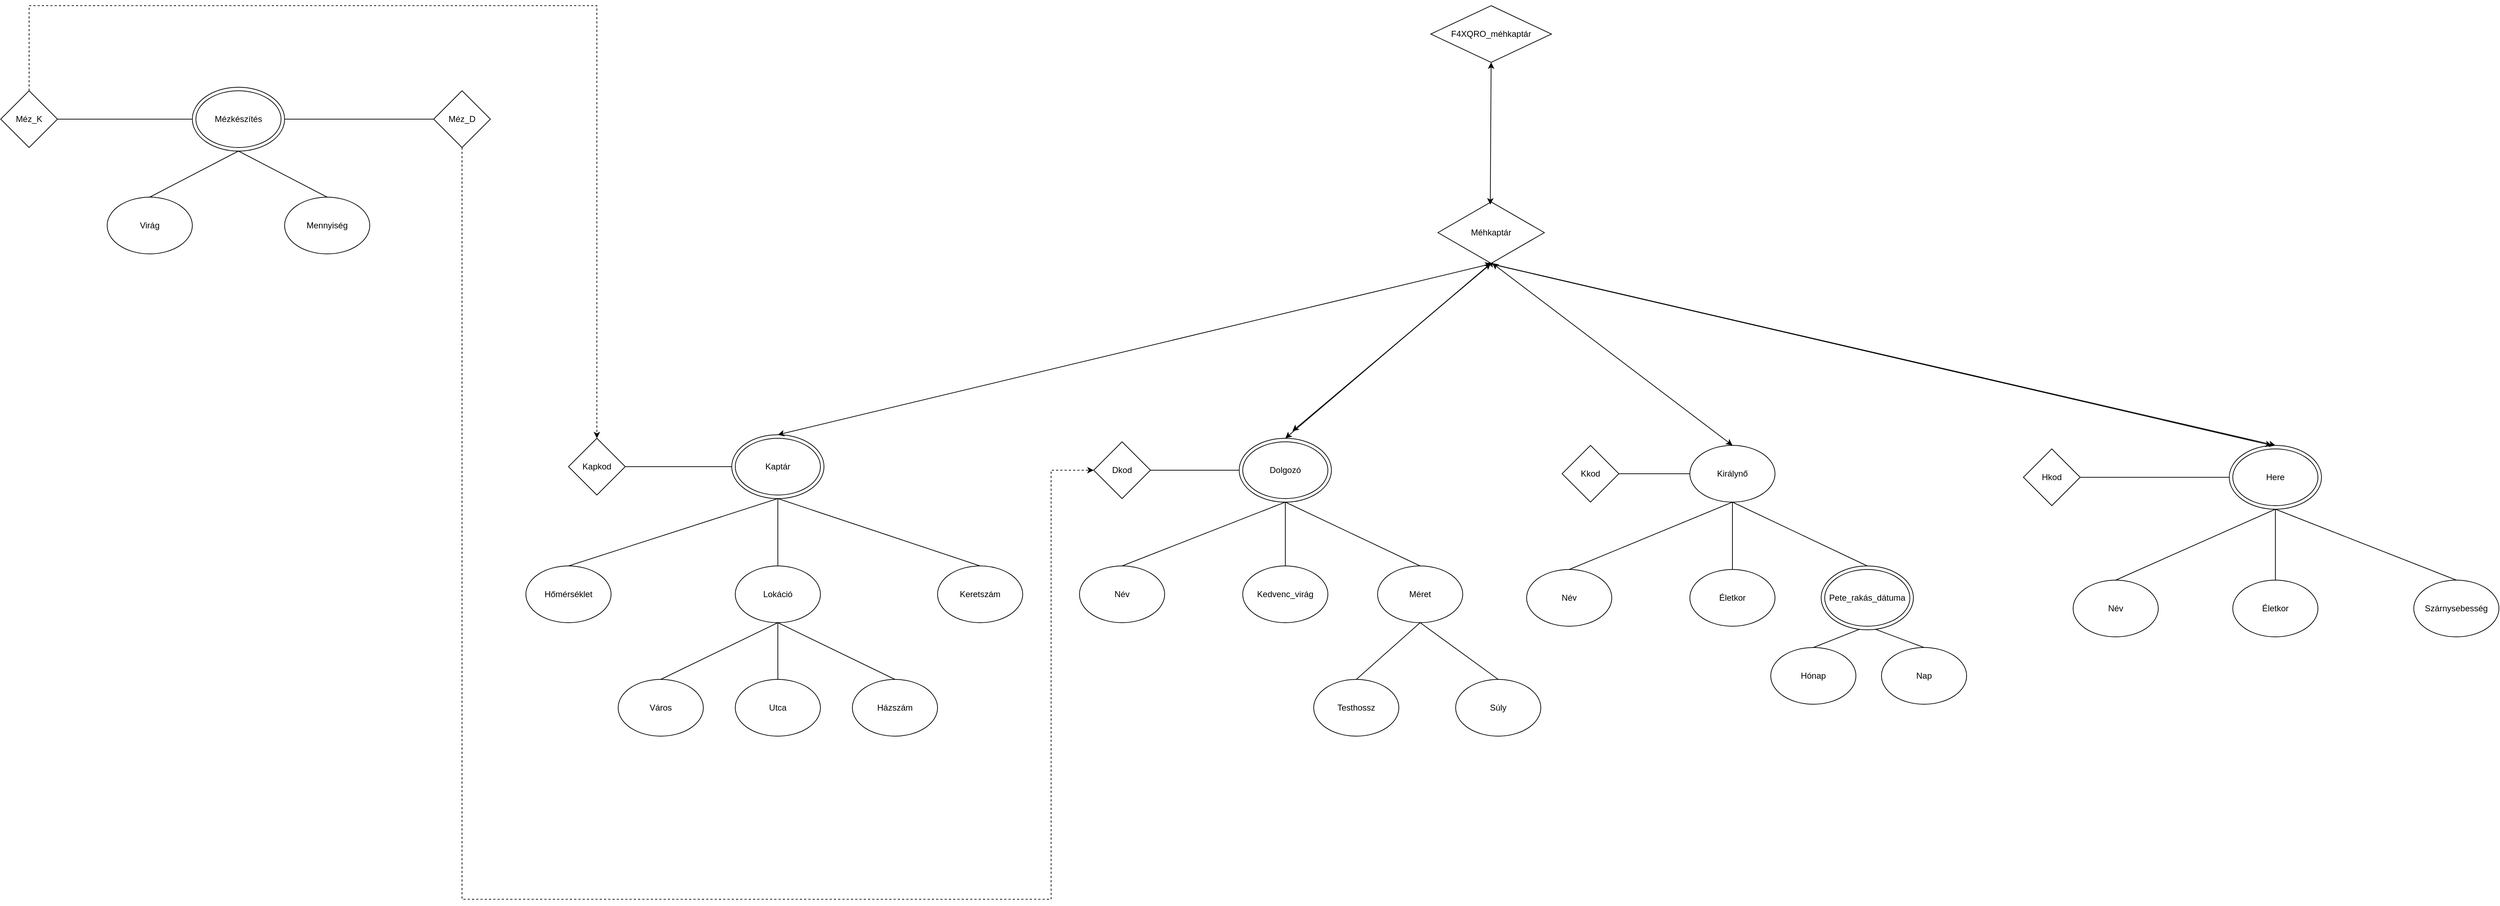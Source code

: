 <mxfile version="24.9.3">
  <diagram name="1 oldal" id="C_N6Quil9QY2W5AJagRr">
    <mxGraphModel dx="3054" dy="1401" grid="1" gridSize="10" guides="1" tooltips="1" connect="1" arrows="1" fold="1" page="1" pageScale="1" pageWidth="827" pageHeight="1169" math="0" shadow="0">
      <root>
        <mxCell id="0" />
        <mxCell id="1" parent="0" />
        <mxCell id="QBxJuJuQNlj4hiceifwO-6" value="" style="group" parent="1" vertex="1" connectable="0">
          <mxGeometry x="-265" y="460" width="130" height="90" as="geometry" />
        </mxCell>
        <mxCell id="QBxJuJuQNlj4hiceifwO-5" value="" style="ellipse;whiteSpace=wrap;html=1;" parent="QBxJuJuQNlj4hiceifwO-6" vertex="1">
          <mxGeometry width="130" height="90" as="geometry" />
        </mxCell>
        <mxCell id="QBxJuJuQNlj4hiceifwO-3" value="Dolgozó" style="ellipse;whiteSpace=wrap;html=1;" parent="QBxJuJuQNlj4hiceifwO-6" vertex="1">
          <mxGeometry x="5" y="5" width="120" height="80" as="geometry" />
        </mxCell>
        <mxCell id="QBxJuJuQNlj4hiceifwO-8" value="" style="group" parent="1" vertex="1" connectable="0">
          <mxGeometry x="1130" y="470" width="130" height="90" as="geometry" />
        </mxCell>
        <mxCell id="QBxJuJuQNlj4hiceifwO-7" value="" style="ellipse;whiteSpace=wrap;html=1;" parent="QBxJuJuQNlj4hiceifwO-8" vertex="1">
          <mxGeometry width="130" height="90" as="geometry" />
        </mxCell>
        <mxCell id="QBxJuJuQNlj4hiceifwO-4" value="Here" style="ellipse;whiteSpace=wrap;html=1;" parent="QBxJuJuQNlj4hiceifwO-8" vertex="1">
          <mxGeometry x="5" y="5" width="120" height="80" as="geometry" />
        </mxCell>
        <mxCell id="QBxJuJuQNlj4hiceifwO-30" value="Név" style="ellipse;whiteSpace=wrap;html=1;" parent="1" vertex="1">
          <mxGeometry x="910" y="660" width="120" height="80" as="geometry" />
        </mxCell>
        <mxCell id="QBxJuJuQNlj4hiceifwO-31" value="" style="endArrow=none;html=1;rounded=0;entryX=0.5;entryY=1;entryDx=0;entryDy=0;exitX=0.5;exitY=0;exitDx=0;exitDy=0;" parent="1" source="QBxJuJuQNlj4hiceifwO-30" target="QBxJuJuQNlj4hiceifwO-7" edge="1">
          <mxGeometry width="50" height="50" relative="1" as="geometry">
            <mxPoint x="890" y="700" as="sourcePoint" />
            <mxPoint x="940" y="650" as="targetPoint" />
          </mxGeometry>
        </mxCell>
        <mxCell id="QBxJuJuQNlj4hiceifwO-32" value="" style="group" parent="1" vertex="1" connectable="0">
          <mxGeometry x="140" y="470" width="620" height="505" as="geometry" />
        </mxCell>
        <mxCell id="QBxJuJuQNlj4hiceifwO-26" value="Név" style="ellipse;whiteSpace=wrap;html=1;" parent="QBxJuJuQNlj4hiceifwO-32" vertex="1">
          <mxGeometry y="175" width="120" height="80" as="geometry" />
        </mxCell>
        <mxCell id="QBxJuJuQNlj4hiceifwO-9" value="Kkod" style="rhombus;whiteSpace=wrap;html=1;" parent="QBxJuJuQNlj4hiceifwO-32" vertex="1">
          <mxGeometry x="50" width="80" height="80" as="geometry" />
        </mxCell>
        <mxCell id="QBxJuJuQNlj4hiceifwO-10" value="" style="endArrow=none;html=1;rounded=0;entryX=0;entryY=0.5;entryDx=0;entryDy=0;exitX=1;exitY=0.5;exitDx=0;exitDy=0;" parent="QBxJuJuQNlj4hiceifwO-32" source="QBxJuJuQNlj4hiceifwO-9" target="a_jaqQmFZ7FFGTuntJqy-4" edge="1">
          <mxGeometry width="50" height="50" relative="1" as="geometry">
            <mxPoint x="210" y="105" as="sourcePoint" />
            <mxPoint x="219" y="40" as="targetPoint" />
          </mxGeometry>
        </mxCell>
        <mxCell id="a_jaqQmFZ7FFGTuntJqy-4" value="Királynő" style="ellipse;whiteSpace=wrap;html=1;container=0;" parent="QBxJuJuQNlj4hiceifwO-32" vertex="1">
          <mxGeometry x="230" width="120" height="80" as="geometry" />
        </mxCell>
        <mxCell id="QBxJuJuQNlj4hiceifwO-11" value="Életkor" style="ellipse;whiteSpace=wrap;html=1;" parent="QBxJuJuQNlj4hiceifwO-32" vertex="1">
          <mxGeometry x="230" y="175" width="120" height="80" as="geometry" />
        </mxCell>
        <mxCell id="QBxJuJuQNlj4hiceifwO-23" value="" style="endArrow=none;html=1;rounded=0;entryX=0.5;entryY=1;entryDx=0;entryDy=0;exitX=0.5;exitY=0;exitDx=0;exitDy=0;" parent="QBxJuJuQNlj4hiceifwO-32" source="QBxJuJuQNlj4hiceifwO-43" target="QBxJuJuQNlj4hiceifwO-12" edge="1">
          <mxGeometry width="50" height="50" relative="1" as="geometry">
            <mxPoint x="480" y="385.96" as="sourcePoint" />
            <mxPoint x="480" y="285" as="targetPoint" />
          </mxGeometry>
        </mxCell>
        <mxCell id="QBxJuJuQNlj4hiceifwO-24" value="" style="endArrow=none;html=1;rounded=0;entryX=0.5;entryY=1;entryDx=0;entryDy=0;exitX=0.5;exitY=0;exitDx=0;exitDy=0;" parent="QBxJuJuQNlj4hiceifwO-32" source="QBxJuJuQNlj4hiceifwO-11" target="a_jaqQmFZ7FFGTuntJqy-4" edge="1">
          <mxGeometry width="50" height="50" relative="1" as="geometry">
            <mxPoint x="270" y="345" as="sourcePoint" />
            <mxPoint x="320" y="295" as="targetPoint" />
            <Array as="points" />
          </mxGeometry>
        </mxCell>
        <mxCell id="QBxJuJuQNlj4hiceifwO-25" value="" style="endArrow=none;html=1;rounded=0;entryX=0.5;entryY=1;entryDx=0;entryDy=0;exitX=0.5;exitY=0;exitDx=0;exitDy=0;" parent="QBxJuJuQNlj4hiceifwO-32" source="QBxJuJuQNlj4hiceifwO-101" target="a_jaqQmFZ7FFGTuntJqy-4" edge="1">
          <mxGeometry width="50" height="50" relative="1" as="geometry">
            <mxPoint x="490" y="80" as="sourcePoint" />
            <mxPoint x="320" y="295" as="targetPoint" />
          </mxGeometry>
        </mxCell>
        <mxCell id="QBxJuJuQNlj4hiceifwO-27" value="" style="endArrow=none;html=1;rounded=0;entryX=0.5;entryY=1;entryDx=0;entryDy=0;exitX=0.5;exitY=0;exitDx=0;exitDy=0;" parent="QBxJuJuQNlj4hiceifwO-32" source="QBxJuJuQNlj4hiceifwO-26" target="a_jaqQmFZ7FFGTuntJqy-4" edge="1">
          <mxGeometry width="50" height="50" relative="1" as="geometry">
            <mxPoint x="90" y="175" as="sourcePoint" />
            <mxPoint x="320" y="295" as="targetPoint" />
          </mxGeometry>
        </mxCell>
        <mxCell id="QBxJuJuQNlj4hiceifwO-43" value="Hónap" style="ellipse;whiteSpace=wrap;html=1;" parent="QBxJuJuQNlj4hiceifwO-32" vertex="1">
          <mxGeometry x="344" y="285" width="120" height="80" as="geometry" />
        </mxCell>
        <mxCell id="QBxJuJuQNlj4hiceifwO-44" value="Nap" style="ellipse;whiteSpace=wrap;html=1;" parent="QBxJuJuQNlj4hiceifwO-32" vertex="1">
          <mxGeometry x="500" y="285" width="120" height="80" as="geometry" />
        </mxCell>
        <mxCell id="QBxJuJuQNlj4hiceifwO-45" value="" style="endArrow=none;html=1;rounded=0;entryX=0.5;entryY=1;entryDx=0;entryDy=0;exitX=0.5;exitY=0;exitDx=0;exitDy=0;" parent="QBxJuJuQNlj4hiceifwO-32" source="QBxJuJuQNlj4hiceifwO-44" target="QBxJuJuQNlj4hiceifwO-12" edge="1">
          <mxGeometry width="50" height="50" relative="1" as="geometry">
            <mxPoint x="560" y="285" as="sourcePoint" />
            <mxPoint x="460" y="355" as="targetPoint" />
          </mxGeometry>
        </mxCell>
        <mxCell id="QBxJuJuQNlj4hiceifwO-102" value="" style="group" parent="QBxJuJuQNlj4hiceifwO-32" vertex="1" connectable="0">
          <mxGeometry x="415" y="170" width="130" height="90" as="geometry" />
        </mxCell>
        <mxCell id="QBxJuJuQNlj4hiceifwO-101" value="" style="ellipse;whiteSpace=wrap;html=1;" parent="QBxJuJuQNlj4hiceifwO-102" vertex="1">
          <mxGeometry width="130" height="90" as="geometry" />
        </mxCell>
        <mxCell id="QBxJuJuQNlj4hiceifwO-12" value="Pete_rakás_dátuma" style="ellipse;whiteSpace=wrap;html=1;" parent="QBxJuJuQNlj4hiceifwO-102" vertex="1">
          <mxGeometry x="5" y="5" width="120" height="80" as="geometry" />
        </mxCell>
        <mxCell id="QBxJuJuQNlj4hiceifwO-33" value="Hkod" style="rhombus;whiteSpace=wrap;html=1;" parent="1" vertex="1">
          <mxGeometry x="840" y="475" width="80" height="80" as="geometry" />
        </mxCell>
        <mxCell id="QBxJuJuQNlj4hiceifwO-34" value="" style="endArrow=none;html=1;rounded=0;entryX=0;entryY=0.5;entryDx=0;entryDy=0;exitX=1;exitY=0.5;exitDx=0;exitDy=0;" parent="1" source="QBxJuJuQNlj4hiceifwO-33" target="QBxJuJuQNlj4hiceifwO-7" edge="1">
          <mxGeometry width="50" height="50" relative="1" as="geometry">
            <mxPoint x="540" y="700" as="sourcePoint" />
            <mxPoint x="590" y="650" as="targetPoint" />
          </mxGeometry>
        </mxCell>
        <mxCell id="QBxJuJuQNlj4hiceifwO-37" value="Dkod" style="rhombus;whiteSpace=wrap;html=1;" parent="1" vertex="1">
          <mxGeometry x="-470" y="465" width="80" height="80" as="geometry" />
        </mxCell>
        <mxCell id="QBxJuJuQNlj4hiceifwO-38" value="" style="endArrow=none;html=1;rounded=0;entryX=0;entryY=0.5;entryDx=0;entryDy=0;exitX=1;exitY=0.5;exitDx=0;exitDy=0;" parent="1" source="QBxJuJuQNlj4hiceifwO-37" target="QBxJuJuQNlj4hiceifwO-5" edge="1">
          <mxGeometry width="50" height="50" relative="1" as="geometry">
            <mxPoint x="-513" y="695" as="sourcePoint" />
            <mxPoint x="-226" y="500" as="targetPoint" />
          </mxGeometry>
        </mxCell>
        <mxCell id="QBxJuJuQNlj4hiceifwO-41" value="Név" style="ellipse;whiteSpace=wrap;html=1;" parent="1" vertex="1">
          <mxGeometry x="-490" y="640" width="120" height="80" as="geometry" />
        </mxCell>
        <mxCell id="QBxJuJuQNlj4hiceifwO-42" value="" style="endArrow=none;html=1;rounded=0;entryX=0.5;entryY=1;entryDx=0;entryDy=0;exitX=0.5;exitY=0;exitDx=0;exitDy=0;" parent="1" source="QBxJuJuQNlj4hiceifwO-41" target="QBxJuJuQNlj4hiceifwO-5" edge="1">
          <mxGeometry width="50" height="50" relative="1" as="geometry">
            <mxPoint x="30" y="790" as="sourcePoint" />
            <mxPoint x="80" y="740" as="targetPoint" />
          </mxGeometry>
        </mxCell>
        <mxCell id="QBxJuJuQNlj4hiceifwO-52" value="Kedvenc_virág" style="ellipse;whiteSpace=wrap;html=1;" parent="1" vertex="1">
          <mxGeometry x="-260" y="640" width="120" height="80" as="geometry" />
        </mxCell>
        <mxCell id="QBxJuJuQNlj4hiceifwO-56" value="" style="endArrow=none;html=1;rounded=0;entryX=0.5;entryY=1;entryDx=0;entryDy=0;exitX=0.5;exitY=0;exitDx=0;exitDy=0;" parent="1" source="QBxJuJuQNlj4hiceifwO-52" target="QBxJuJuQNlj4hiceifwO-5" edge="1">
          <mxGeometry width="50" height="50" relative="1" as="geometry">
            <mxPoint x="-20" y="760" as="sourcePoint" />
            <mxPoint x="30" y="710" as="targetPoint" />
          </mxGeometry>
        </mxCell>
        <mxCell id="QBxJuJuQNlj4hiceifwO-59" value="Méret" style="ellipse;whiteSpace=wrap;html=1;" parent="1" vertex="1">
          <mxGeometry x="-70" y="640" width="120" height="80" as="geometry" />
        </mxCell>
        <mxCell id="QBxJuJuQNlj4hiceifwO-60" value="" style="endArrow=none;html=1;rounded=0;entryX=0.5;entryY=1;entryDx=0;entryDy=0;exitX=0.5;exitY=0;exitDx=0;exitDy=0;" parent="1" source="QBxJuJuQNlj4hiceifwO-59" target="QBxJuJuQNlj4hiceifwO-5" edge="1">
          <mxGeometry width="50" height="50" relative="1" as="geometry">
            <mxPoint x="10" y="740" as="sourcePoint" />
            <mxPoint x="60" y="690" as="targetPoint" />
          </mxGeometry>
        </mxCell>
        <mxCell id="QBxJuJuQNlj4hiceifwO-61" value="Testhossz" style="ellipse;whiteSpace=wrap;html=1;" parent="1" vertex="1">
          <mxGeometry x="-160" y="800" width="120" height="80" as="geometry" />
        </mxCell>
        <mxCell id="QBxJuJuQNlj4hiceifwO-62" value="Súly" style="ellipse;whiteSpace=wrap;html=1;" parent="1" vertex="1">
          <mxGeometry x="40" y="800" width="120" height="80" as="geometry" />
        </mxCell>
        <mxCell id="QBxJuJuQNlj4hiceifwO-65" value="" style="endArrow=none;html=1;rounded=0;entryX=0.5;entryY=1;entryDx=0;entryDy=0;exitX=0.5;exitY=0;exitDx=0;exitDy=0;" parent="1" source="QBxJuJuQNlj4hiceifwO-61" target="QBxJuJuQNlj4hiceifwO-59" edge="1">
          <mxGeometry width="50" height="50" relative="1" as="geometry">
            <mxPoint x="140" y="790" as="sourcePoint" />
            <mxPoint x="190" y="740" as="targetPoint" />
          </mxGeometry>
        </mxCell>
        <mxCell id="QBxJuJuQNlj4hiceifwO-66" value="" style="endArrow=none;html=1;rounded=0;entryX=0.5;entryY=1;entryDx=0;entryDy=0;exitX=0.5;exitY=0;exitDx=0;exitDy=0;" parent="1" source="QBxJuJuQNlj4hiceifwO-62" target="QBxJuJuQNlj4hiceifwO-59" edge="1">
          <mxGeometry width="50" height="50" relative="1" as="geometry">
            <mxPoint x="130" y="790" as="sourcePoint" />
            <mxPoint x="190" y="740" as="targetPoint" />
          </mxGeometry>
        </mxCell>
        <mxCell id="QBxJuJuQNlj4hiceifwO-69" value="Szárnysebesség" style="ellipse;whiteSpace=wrap;html=1;" parent="1" vertex="1">
          <mxGeometry x="1390" y="660" width="120" height="80" as="geometry" />
        </mxCell>
        <mxCell id="QBxJuJuQNlj4hiceifwO-72" value="" style="endArrow=none;html=1;rounded=0;entryX=0.5;entryY=1;entryDx=0;entryDy=0;exitX=0.5;exitY=0;exitDx=0;exitDy=0;" parent="1" source="QBxJuJuQNlj4hiceifwO-69" target="QBxJuJuQNlj4hiceifwO-7" edge="1">
          <mxGeometry width="50" height="50" relative="1" as="geometry">
            <mxPoint x="1130" y="740" as="sourcePoint" />
            <mxPoint x="1180" y="690" as="targetPoint" />
          </mxGeometry>
        </mxCell>
        <mxCell id="QBxJuJuQNlj4hiceifwO-73" value="Életkor" style="ellipse;whiteSpace=wrap;html=1;" parent="1" vertex="1">
          <mxGeometry x="1135" y="660" width="120" height="80" as="geometry" />
        </mxCell>
        <mxCell id="QBxJuJuQNlj4hiceifwO-74" value="" style="endArrow=none;html=1;rounded=0;entryX=0.5;entryY=1;entryDx=0;entryDy=0;exitX=0.5;exitY=0;exitDx=0;exitDy=0;" parent="1" source="QBxJuJuQNlj4hiceifwO-73" target="QBxJuJuQNlj4hiceifwO-7" edge="1">
          <mxGeometry width="50" height="50" relative="1" as="geometry">
            <mxPoint x="1130" y="740" as="sourcePoint" />
            <mxPoint x="1180" y="690" as="targetPoint" />
          </mxGeometry>
        </mxCell>
        <mxCell id="QBxJuJuQNlj4hiceifwO-76" value="Hőmérséklet" style="ellipse;whiteSpace=wrap;html=1;" parent="1" vertex="1">
          <mxGeometry x="-1270" y="640" width="120" height="80" as="geometry" />
        </mxCell>
        <mxCell id="QBxJuJuQNlj4hiceifwO-77" value="" style="endArrow=none;html=1;rounded=0;exitX=0.5;exitY=0;exitDx=0;exitDy=0;entryX=0.5;entryY=1;entryDx=0;entryDy=0;" parent="1" source="QBxJuJuQNlj4hiceifwO-76" target="QBxJuJuQNlj4hiceifwO-78" edge="1">
          <mxGeometry width="50" height="50" relative="1" as="geometry">
            <mxPoint x="-540" y="650" as="sourcePoint" />
            <mxPoint x="-790" y="710" as="targetPoint" />
          </mxGeometry>
        </mxCell>
        <mxCell id="QBxJuJuQNlj4hiceifwO-79" value="" style="group" parent="1" vertex="1" connectable="0">
          <mxGeometry x="-980" y="455" width="130" height="90" as="geometry" />
        </mxCell>
        <mxCell id="QBxJuJuQNlj4hiceifwO-78" value="" style="ellipse;whiteSpace=wrap;html=1;" parent="QBxJuJuQNlj4hiceifwO-79" vertex="1">
          <mxGeometry width="130" height="90" as="geometry" />
        </mxCell>
        <mxCell id="QBxJuJuQNlj4hiceifwO-50" value="Kaptár" style="ellipse;whiteSpace=wrap;html=1;" parent="QBxJuJuQNlj4hiceifwO-79" vertex="1">
          <mxGeometry x="5" y="5" width="120" height="80" as="geometry" />
        </mxCell>
        <mxCell id="QBxJuJuQNlj4hiceifwO-81" value="Lokáció" style="ellipse;whiteSpace=wrap;html=1;" parent="1" vertex="1">
          <mxGeometry x="-975" y="640" width="120" height="80" as="geometry" />
        </mxCell>
        <mxCell id="QBxJuJuQNlj4hiceifwO-82" value="" style="endArrow=none;html=1;rounded=0;entryX=0.5;entryY=1;entryDx=0;entryDy=0;exitX=0.5;exitY=0;exitDx=0;exitDy=0;" parent="1" source="QBxJuJuQNlj4hiceifwO-81" target="QBxJuJuQNlj4hiceifwO-78" edge="1">
          <mxGeometry width="50" height="50" relative="1" as="geometry">
            <mxPoint x="-830" y="680" as="sourcePoint" />
            <mxPoint x="-780" y="630" as="targetPoint" />
          </mxGeometry>
        </mxCell>
        <mxCell id="QBxJuJuQNlj4hiceifwO-83" value="Keretszám" style="ellipse;whiteSpace=wrap;html=1;" parent="1" vertex="1">
          <mxGeometry x="-690" y="640" width="120" height="80" as="geometry" />
        </mxCell>
        <mxCell id="QBxJuJuQNlj4hiceifwO-84" value="" style="endArrow=none;html=1;rounded=0;entryX=0.5;entryY=1;entryDx=0;entryDy=0;exitX=0.5;exitY=0;exitDx=0;exitDy=0;" parent="1" source="QBxJuJuQNlj4hiceifwO-83" target="QBxJuJuQNlj4hiceifwO-78" edge="1">
          <mxGeometry width="50" height="50" relative="1" as="geometry">
            <mxPoint x="-830" y="680" as="sourcePoint" />
            <mxPoint x="-780" y="630" as="targetPoint" />
          </mxGeometry>
        </mxCell>
        <mxCell id="QBxJuJuQNlj4hiceifwO-89" value="Város" style="ellipse;whiteSpace=wrap;html=1;" parent="1" vertex="1">
          <mxGeometry x="-1140" y="800" width="120" height="80" as="geometry" />
        </mxCell>
        <mxCell id="QBxJuJuQNlj4hiceifwO-90" value="Utca" style="ellipse;whiteSpace=wrap;html=1;" parent="1" vertex="1">
          <mxGeometry x="-975" y="800" width="120" height="80" as="geometry" />
        </mxCell>
        <mxCell id="QBxJuJuQNlj4hiceifwO-91" value="Házszám" style="ellipse;whiteSpace=wrap;html=1;" parent="1" vertex="1">
          <mxGeometry x="-810" y="800" width="120" height="80" as="geometry" />
        </mxCell>
        <mxCell id="QBxJuJuQNlj4hiceifwO-94" value="" style="endArrow=none;html=1;rounded=0;entryX=0.5;entryY=1;entryDx=0;entryDy=0;exitX=0.5;exitY=0;exitDx=0;exitDy=0;" parent="1" source="QBxJuJuQNlj4hiceifwO-90" target="QBxJuJuQNlj4hiceifwO-81" edge="1">
          <mxGeometry width="50" height="50" relative="1" as="geometry">
            <mxPoint x="-780" y="950" as="sourcePoint" />
            <mxPoint x="-730" y="900" as="targetPoint" />
          </mxGeometry>
        </mxCell>
        <mxCell id="QBxJuJuQNlj4hiceifwO-95" value="" style="endArrow=none;html=1;rounded=0;entryX=0.5;entryY=1;entryDx=0;entryDy=0;exitX=0.5;exitY=0;exitDx=0;exitDy=0;" parent="1" source="QBxJuJuQNlj4hiceifwO-89" target="QBxJuJuQNlj4hiceifwO-81" edge="1">
          <mxGeometry width="50" height="50" relative="1" as="geometry">
            <mxPoint x="-780" y="950" as="sourcePoint" />
            <mxPoint x="-730" y="900" as="targetPoint" />
          </mxGeometry>
        </mxCell>
        <mxCell id="QBxJuJuQNlj4hiceifwO-96" value="" style="endArrow=none;html=1;rounded=0;entryX=0.5;entryY=1;entryDx=0;entryDy=0;exitX=0.5;exitY=0;exitDx=0;exitDy=0;" parent="1" source="QBxJuJuQNlj4hiceifwO-91" target="QBxJuJuQNlj4hiceifwO-81" edge="1">
          <mxGeometry width="50" height="50" relative="1" as="geometry">
            <mxPoint x="-780" y="950" as="sourcePoint" />
            <mxPoint x="-730" y="900" as="targetPoint" />
          </mxGeometry>
        </mxCell>
        <mxCell id="QBxJuJuQNlj4hiceifwO-118" value="Kapkod" style="rhombus;whiteSpace=wrap;html=1;" parent="1" vertex="1">
          <mxGeometry x="-1210" y="460" width="80" height="80" as="geometry" />
        </mxCell>
        <mxCell id="QBxJuJuQNlj4hiceifwO-119" value="" style="endArrow=none;html=1;rounded=0;entryX=0;entryY=0.5;entryDx=0;entryDy=0;exitX=1;exitY=0.5;exitDx=0;exitDy=0;" parent="1" source="QBxJuJuQNlj4hiceifwO-118" target="QBxJuJuQNlj4hiceifwO-78" edge="1">
          <mxGeometry width="50" height="50" relative="1" as="geometry">
            <mxPoint x="-880" y="630" as="sourcePoint" />
            <mxPoint x="-830" y="580" as="targetPoint" />
          </mxGeometry>
        </mxCell>
        <mxCell id="QBxJuJuQNlj4hiceifwO-124" value="" style="group" parent="1" vertex="1" connectable="0">
          <mxGeometry x="-2010" y="-35" width="690" height="410" as="geometry" />
        </mxCell>
        <mxCell id="QBxJuJuQNlj4hiceifwO-109" value="" style="group" parent="QBxJuJuQNlj4hiceifwO-124" vertex="1" connectable="0">
          <mxGeometry x="270" width="130" height="90" as="geometry" />
        </mxCell>
        <mxCell id="QBxJuJuQNlj4hiceifwO-108" value="" style="ellipse;whiteSpace=wrap;html=1;" parent="QBxJuJuQNlj4hiceifwO-109" vertex="1">
          <mxGeometry width="130" height="90" as="geometry" />
        </mxCell>
        <mxCell id="QBxJuJuQNlj4hiceifwO-107" value="Mézkészítés" style="ellipse;whiteSpace=wrap;html=1;" parent="QBxJuJuQNlj4hiceifwO-109" vertex="1">
          <mxGeometry x="5" y="5" width="120" height="80" as="geometry" />
        </mxCell>
        <mxCell id="QBxJuJuQNlj4hiceifwO-110" value="Virág" style="ellipse;whiteSpace=wrap;html=1;" parent="QBxJuJuQNlj4hiceifwO-124" vertex="1">
          <mxGeometry x="150" y="155" width="120" height="80" as="geometry" />
        </mxCell>
        <mxCell id="QBxJuJuQNlj4hiceifwO-111" value="Mennyiség" style="ellipse;whiteSpace=wrap;html=1;" parent="QBxJuJuQNlj4hiceifwO-124" vertex="1">
          <mxGeometry x="400" y="155" width="120" height="80" as="geometry" />
        </mxCell>
        <mxCell id="QBxJuJuQNlj4hiceifwO-112" value="" style="endArrow=none;html=1;rounded=0;entryX=0.5;entryY=1;entryDx=0;entryDy=0;exitX=0.5;exitY=0;exitDx=0;exitDy=0;" parent="QBxJuJuQNlj4hiceifwO-124" source="QBxJuJuQNlj4hiceifwO-111" target="QBxJuJuQNlj4hiceifwO-108" edge="1">
          <mxGeometry width="50" height="50" relative="1" as="geometry">
            <mxPoint x="515" y="335" as="sourcePoint" />
            <mxPoint x="565" y="285" as="targetPoint" />
          </mxGeometry>
        </mxCell>
        <mxCell id="QBxJuJuQNlj4hiceifwO-113" value="" style="endArrow=none;html=1;rounded=0;exitX=0.5;exitY=0;exitDx=0;exitDy=0;entryX=0.5;entryY=1;entryDx=0;entryDy=0;" parent="QBxJuJuQNlj4hiceifwO-124" source="QBxJuJuQNlj4hiceifwO-110" target="QBxJuJuQNlj4hiceifwO-108" edge="1">
          <mxGeometry width="50" height="50" relative="1" as="geometry">
            <mxPoint x="515" y="335" as="sourcePoint" />
            <mxPoint x="335" y="155" as="targetPoint" />
          </mxGeometry>
        </mxCell>
        <mxCell id="QBxJuJuQNlj4hiceifwO-120" value="Méz_K" style="rhombus;whiteSpace=wrap;html=1;" parent="QBxJuJuQNlj4hiceifwO-124" vertex="1">
          <mxGeometry y="5" width="80" height="80" as="geometry" />
        </mxCell>
        <mxCell id="QBxJuJuQNlj4hiceifwO-121" value="Méz_D" style="rhombus;whiteSpace=wrap;html=1;" parent="QBxJuJuQNlj4hiceifwO-124" vertex="1">
          <mxGeometry x="610" y="5" width="80" height="80" as="geometry" />
        </mxCell>
        <mxCell id="QBxJuJuQNlj4hiceifwO-122" value="" style="endArrow=none;html=1;rounded=0;entryX=0;entryY=0.5;entryDx=0;entryDy=0;exitX=1;exitY=0.5;exitDx=0;exitDy=0;" parent="QBxJuJuQNlj4hiceifwO-124" source="QBxJuJuQNlj4hiceifwO-108" target="QBxJuJuQNlj4hiceifwO-121" edge="1">
          <mxGeometry width="50" height="50" relative="1" as="geometry">
            <mxPoint x="660" y="300" as="sourcePoint" />
            <mxPoint x="710" y="250" as="targetPoint" />
          </mxGeometry>
        </mxCell>
        <mxCell id="QBxJuJuQNlj4hiceifwO-123" value="" style="endArrow=none;html=1;rounded=0;entryX=0;entryY=0.5;entryDx=0;entryDy=0;exitX=1;exitY=0.5;exitDx=0;exitDy=0;" parent="QBxJuJuQNlj4hiceifwO-124" source="QBxJuJuQNlj4hiceifwO-120" target="QBxJuJuQNlj4hiceifwO-108" edge="1">
          <mxGeometry width="50" height="50" relative="1" as="geometry">
            <mxPoint x="660" y="300" as="sourcePoint" />
            <mxPoint x="710" y="250" as="targetPoint" />
          </mxGeometry>
        </mxCell>
        <mxCell id="QBxJuJuQNlj4hiceifwO-125" style="rounded=0;orthogonalLoop=1;jettySize=auto;html=1;dashed=1;edgeStyle=orthogonalEdgeStyle;entryX=0;entryY=0.5;entryDx=0;entryDy=0;exitX=0.5;exitY=1;exitDx=0;exitDy=0;" parent="1" source="QBxJuJuQNlj4hiceifwO-121" target="QBxJuJuQNlj4hiceifwO-37" edge="1">
          <mxGeometry relative="1" as="geometry">
            <mxPoint x="-1090" y="-20" as="targetPoint" />
            <Array as="points">
              <mxPoint x="-1360" y="1110" />
              <mxPoint x="-530" y="1110" />
              <mxPoint x="-530" y="505" />
            </Array>
            <mxPoint x="-1000" y="5" as="sourcePoint" />
          </mxGeometry>
        </mxCell>
        <mxCell id="QBxJuJuQNlj4hiceifwO-128" value="" style="endArrow=classic;html=1;rounded=0;dashed=1;exitX=0.5;exitY=0;exitDx=0;exitDy=0;entryX=0.5;entryY=0;entryDx=0;entryDy=0;" parent="1" source="QBxJuJuQNlj4hiceifwO-120" target="QBxJuJuQNlj4hiceifwO-118" edge="1">
          <mxGeometry width="50" height="50" relative="1" as="geometry">
            <mxPoint x="-1970" y="-80" as="sourcePoint" />
            <mxPoint x="-1170" y="410" as="targetPoint" />
            <Array as="points">
              <mxPoint x="-1970" y="-150" />
              <mxPoint x="-1170" y="-150" />
            </Array>
          </mxGeometry>
        </mxCell>
        <mxCell id="UWANeQnbJ5_13IgWGziE-1" value="" style="endArrow=classic;startArrow=classic;html=1;rounded=0;entryX=0.5;entryY=0;entryDx=0;entryDy=0;exitX=0.51;exitY=0.979;exitDx=0;exitDy=0;exitPerimeter=0;" edge="1" parent="1" source="UWANeQnbJ5_13IgWGziE-8" target="a_jaqQmFZ7FFGTuntJqy-4">
          <mxGeometry width="50" height="50" relative="1" as="geometry">
            <mxPoint x="90" y="210" as="sourcePoint" />
            <mxPoint x="160" y="520" as="targetPoint" />
          </mxGeometry>
        </mxCell>
        <mxCell id="UWANeQnbJ5_13IgWGziE-2" value="" style="endArrow=classic;startArrow=classic;html=1;rounded=0;entryX=0.497;entryY=0.982;entryDx=0;entryDy=0;exitX=0.5;exitY=0;exitDx=0;exitDy=0;entryPerimeter=0;" edge="1" parent="1" source="QBxJuJuQNlj4hiceifwO-5" target="UWANeQnbJ5_13IgWGziE-8">
          <mxGeometry width="50" height="50" relative="1" as="geometry">
            <mxPoint x="-40" y="410" as="sourcePoint" />
            <mxPoint x="90" y="210" as="targetPoint" />
          </mxGeometry>
        </mxCell>
        <mxCell id="UWANeQnbJ5_13IgWGziE-3" value="" style="endArrow=classic;html=1;rounded=0;exitX=0.495;exitY=0.994;exitDx=0;exitDy=0;exitPerimeter=0;" edge="1" parent="1" source="UWANeQnbJ5_13IgWGziE-8">
          <mxGeometry width="50" height="50" relative="1" as="geometry">
            <mxPoint x="90" y="210" as="sourcePoint" />
            <mxPoint x="-190" y="450" as="targetPoint" />
          </mxGeometry>
        </mxCell>
        <mxCell id="UWANeQnbJ5_13IgWGziE-4" value="" style="endArrow=classic;startArrow=classic;html=1;rounded=0;entryX=0.504;entryY=0.988;entryDx=0;entryDy=0;exitX=0.5;exitY=0;exitDx=0;exitDy=0;entryPerimeter=0;" edge="1" parent="1" source="QBxJuJuQNlj4hiceifwO-78" target="UWANeQnbJ5_13IgWGziE-8">
          <mxGeometry width="50" height="50" relative="1" as="geometry">
            <mxPoint x="-430" y="340" as="sourcePoint" />
            <mxPoint x="90" y="210" as="targetPoint" />
          </mxGeometry>
        </mxCell>
        <mxCell id="UWANeQnbJ5_13IgWGziE-5" value="" style="endArrow=classic;startArrow=classic;html=1;rounded=0;entryX=0.464;entryY=0.976;entryDx=0;entryDy=0;exitX=0.5;exitY=0;exitDx=0;exitDy=0;entryPerimeter=0;" edge="1" parent="1" source="QBxJuJuQNlj4hiceifwO-7" target="UWANeQnbJ5_13IgWGziE-8">
          <mxGeometry width="50" height="50" relative="1" as="geometry">
            <mxPoint x="510" y="340" as="sourcePoint" />
            <mxPoint x="90" y="210" as="targetPoint" />
          </mxGeometry>
        </mxCell>
        <mxCell id="UWANeQnbJ5_13IgWGziE-6" value="" style="endArrow=classic;html=1;rounded=0;exitX=0.504;exitY=0.994;exitDx=0;exitDy=0;exitPerimeter=0;" edge="1" parent="1" source="UWANeQnbJ5_13IgWGziE-8">
          <mxGeometry width="50" height="50" relative="1" as="geometry">
            <mxPoint x="90" y="210" as="sourcePoint" />
            <mxPoint x="1190" y="470" as="targetPoint" />
          </mxGeometry>
        </mxCell>
        <mxCell id="UWANeQnbJ5_13IgWGziE-8" value="Méhkaptár" style="html=1;whiteSpace=wrap;aspect=fixed;shape=isoRectangle;" vertex="1" parent="1">
          <mxGeometry x="15" y="125" width="150" height="90" as="geometry" />
        </mxCell>
        <mxCell id="UWANeQnbJ5_13IgWGziE-9" value="F4XQRO_méhkaptár" style="rhombus;whiteSpace=wrap;html=1;" vertex="1" parent="1">
          <mxGeometry x="5" y="-150" width="170" height="80" as="geometry" />
        </mxCell>
        <mxCell id="UWANeQnbJ5_13IgWGziE-10" value="" style="endArrow=classic;startArrow=classic;html=1;rounded=0;entryX=0.5;entryY=1;entryDx=0;entryDy=0;exitX=0.492;exitY=0.06;exitDx=0;exitDy=0;exitPerimeter=0;" edge="1" parent="1" source="UWANeQnbJ5_13IgWGziE-8" target="UWANeQnbJ5_13IgWGziE-9">
          <mxGeometry width="50" height="50" relative="1" as="geometry">
            <mxPoint x="110" y="160" as="sourcePoint" />
            <mxPoint x="160" y="110" as="targetPoint" />
          </mxGeometry>
        </mxCell>
      </root>
    </mxGraphModel>
  </diagram>
</mxfile>
